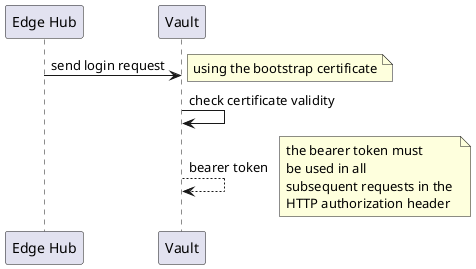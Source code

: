 @startuml
participant "Edge Hub" as eh
participant Vault as vault

eh -> vault : send login request 
note right: using the bootstrap certificate
vault -> vault : check certificate validity
return bearer token
note right 
the bearer token must 
be used in all 
subsequent requests in the 
HTTP authorization header
end note
@enduml